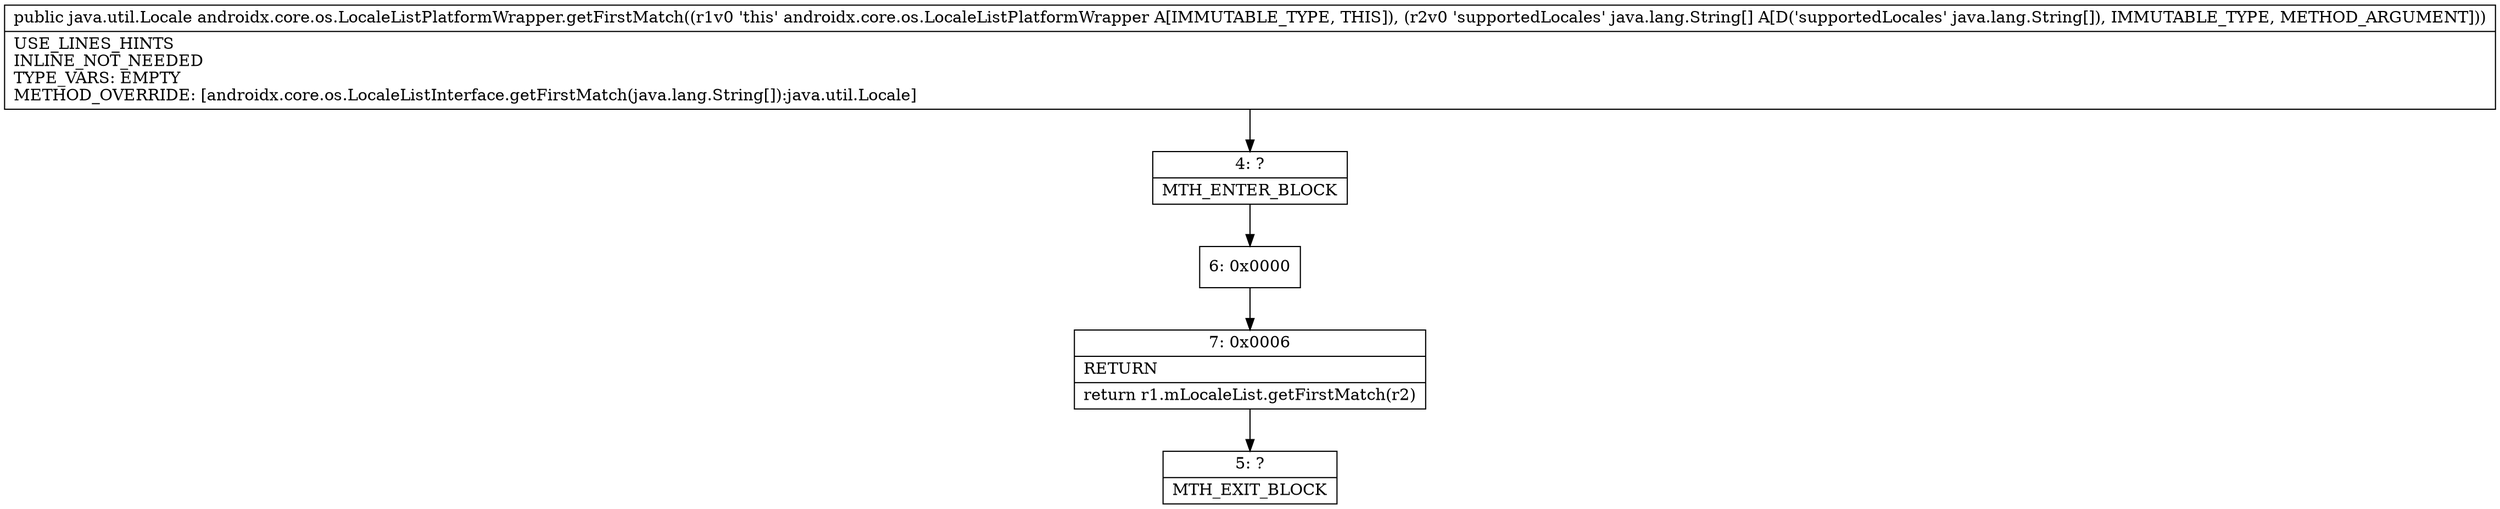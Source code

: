 digraph "CFG forandroidx.core.os.LocaleListPlatformWrapper.getFirstMatch([Ljava\/lang\/String;)Ljava\/util\/Locale;" {
Node_4 [shape=record,label="{4\:\ ?|MTH_ENTER_BLOCK\l}"];
Node_6 [shape=record,label="{6\:\ 0x0000}"];
Node_7 [shape=record,label="{7\:\ 0x0006|RETURN\l|return r1.mLocaleList.getFirstMatch(r2)\l}"];
Node_5 [shape=record,label="{5\:\ ?|MTH_EXIT_BLOCK\l}"];
MethodNode[shape=record,label="{public java.util.Locale androidx.core.os.LocaleListPlatformWrapper.getFirstMatch((r1v0 'this' androidx.core.os.LocaleListPlatformWrapper A[IMMUTABLE_TYPE, THIS]), (r2v0 'supportedLocales' java.lang.String[] A[D('supportedLocales' java.lang.String[]), IMMUTABLE_TYPE, METHOD_ARGUMENT]))  | USE_LINES_HINTS\lINLINE_NOT_NEEDED\lTYPE_VARS: EMPTY\lMETHOD_OVERRIDE: [androidx.core.os.LocaleListInterface.getFirstMatch(java.lang.String[]):java.util.Locale]\l}"];
MethodNode -> Node_4;Node_4 -> Node_6;
Node_6 -> Node_7;
Node_7 -> Node_5;
}

